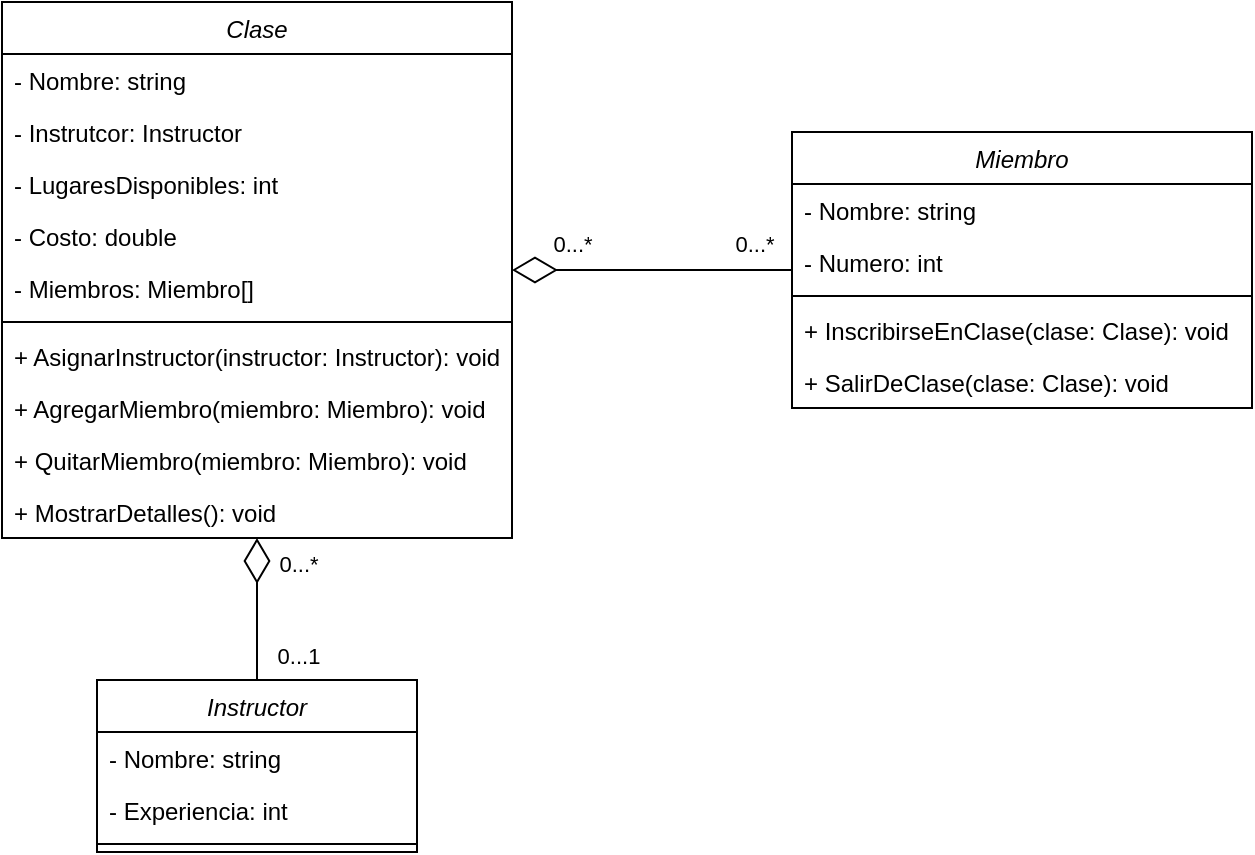 <mxfile version="24.7.14">
  <diagram id="C5RBs43oDa-KdzZeNtuy" name="Page-1">
    <mxGraphModel dx="880" dy="468" grid="1" gridSize="10" guides="1" tooltips="1" connect="1" arrows="1" fold="1" page="1" pageScale="1" pageWidth="827" pageHeight="1169" math="0" shadow="0">
      <root>
        <mxCell id="WIyWlLk6GJQsqaUBKTNV-0" />
        <mxCell id="WIyWlLk6GJQsqaUBKTNV-1" parent="WIyWlLk6GJQsqaUBKTNV-0" />
        <mxCell id="zkfFHV4jXpPFQw0GAbJ--0" value="Clase" style="swimlane;fontStyle=2;align=center;verticalAlign=top;childLayout=stackLayout;horizontal=1;startSize=26;horizontalStack=0;resizeParent=1;resizeLast=0;collapsible=1;marginBottom=0;rounded=0;shadow=0;strokeWidth=1;" parent="WIyWlLk6GJQsqaUBKTNV-1" vertex="1">
          <mxGeometry x="175" y="81" width="255" height="268" as="geometry">
            <mxRectangle x="230" y="140" width="160" height="26" as="alternateBounds" />
          </mxGeometry>
        </mxCell>
        <mxCell id="XdxXDXE4QcT2sNr2qDHc-20" value="- Nombre: string" style="text;align=left;verticalAlign=top;spacingLeft=4;spacingRight=4;overflow=hidden;rotatable=0;points=[[0,0.5],[1,0.5]];portConstraint=eastwest;" vertex="1" parent="zkfFHV4jXpPFQw0GAbJ--0">
          <mxGeometry y="26" width="255" height="26" as="geometry" />
        </mxCell>
        <mxCell id="zkfFHV4jXpPFQw0GAbJ--1" value="- Instrutcor: Instructor" style="text;align=left;verticalAlign=top;spacingLeft=4;spacingRight=4;overflow=hidden;rotatable=0;points=[[0,0.5],[1,0.5]];portConstraint=eastwest;" parent="zkfFHV4jXpPFQw0GAbJ--0" vertex="1">
          <mxGeometry y="52" width="255" height="26" as="geometry" />
        </mxCell>
        <mxCell id="XdxXDXE4QcT2sNr2qDHc-15" value="- LugaresDisponibles: int" style="text;align=left;verticalAlign=top;spacingLeft=4;spacingRight=4;overflow=hidden;rotatable=0;points=[[0,0.5],[1,0.5]];portConstraint=eastwest;" vertex="1" parent="zkfFHV4jXpPFQw0GAbJ--0">
          <mxGeometry y="78" width="255" height="26" as="geometry" />
        </mxCell>
        <mxCell id="XdxXDXE4QcT2sNr2qDHc-16" value="- Costo: double" style="text;align=left;verticalAlign=top;spacingLeft=4;spacingRight=4;overflow=hidden;rotatable=0;points=[[0,0.5],[1,0.5]];portConstraint=eastwest;" vertex="1" parent="zkfFHV4jXpPFQw0GAbJ--0">
          <mxGeometry y="104" width="255" height="26" as="geometry" />
        </mxCell>
        <mxCell id="XdxXDXE4QcT2sNr2qDHc-22" value="- Miembros: Miembro[]" style="text;align=left;verticalAlign=top;spacingLeft=4;spacingRight=4;overflow=hidden;rotatable=0;points=[[0,0.5],[1,0.5]];portConstraint=eastwest;" vertex="1" parent="zkfFHV4jXpPFQw0GAbJ--0">
          <mxGeometry y="130" width="255" height="26" as="geometry" />
        </mxCell>
        <mxCell id="zkfFHV4jXpPFQw0GAbJ--4" value="" style="line;html=1;strokeWidth=1;align=left;verticalAlign=middle;spacingTop=-1;spacingLeft=3;spacingRight=3;rotatable=0;labelPosition=right;points=[];portConstraint=eastwest;" parent="zkfFHV4jXpPFQw0GAbJ--0" vertex="1">
          <mxGeometry y="156" width="255" height="8" as="geometry" />
        </mxCell>
        <mxCell id="zkfFHV4jXpPFQw0GAbJ--5" value="+ AsignarInstructor(instructor: Instructor): void" style="text;align=left;verticalAlign=top;spacingLeft=4;spacingRight=4;overflow=hidden;rotatable=0;points=[[0,0.5],[1,0.5]];portConstraint=eastwest;" parent="zkfFHV4jXpPFQw0GAbJ--0" vertex="1">
          <mxGeometry y="164" width="255" height="26" as="geometry" />
        </mxCell>
        <mxCell id="XdxXDXE4QcT2sNr2qDHc-21" value="+ AgregarMiembro(miembro: Miembro): void" style="text;align=left;verticalAlign=top;spacingLeft=4;spacingRight=4;overflow=hidden;rotatable=0;points=[[0,0.5],[1,0.5]];portConstraint=eastwest;" vertex="1" parent="zkfFHV4jXpPFQw0GAbJ--0">
          <mxGeometry y="190" width="255" height="26" as="geometry" />
        </mxCell>
        <mxCell id="XdxXDXE4QcT2sNr2qDHc-25" value="+ QuitarMiembro(miembro: Miembro): void" style="text;align=left;verticalAlign=top;spacingLeft=4;spacingRight=4;overflow=hidden;rotatable=0;points=[[0,0.5],[1,0.5]];portConstraint=eastwest;" vertex="1" parent="zkfFHV4jXpPFQw0GAbJ--0">
          <mxGeometry y="216" width="255" height="26" as="geometry" />
        </mxCell>
        <mxCell id="XdxXDXE4QcT2sNr2qDHc-23" value="+ MostrarDetalles(): void" style="text;align=left;verticalAlign=top;spacingLeft=4;spacingRight=4;overflow=hidden;rotatable=0;points=[[0,0.5],[1,0.5]];portConstraint=eastwest;" vertex="1" parent="zkfFHV4jXpPFQw0GAbJ--0">
          <mxGeometry y="242" width="255" height="26" as="geometry" />
        </mxCell>
        <mxCell id="XdxXDXE4QcT2sNr2qDHc-0" value="Instructor" style="swimlane;fontStyle=2;align=center;verticalAlign=top;childLayout=stackLayout;horizontal=1;startSize=26;horizontalStack=0;resizeParent=1;resizeLast=0;collapsible=1;marginBottom=0;rounded=0;shadow=0;strokeWidth=1;" vertex="1" parent="WIyWlLk6GJQsqaUBKTNV-1">
          <mxGeometry x="222.5" y="420" width="160" height="86" as="geometry">
            <mxRectangle x="230" y="140" width="160" height="26" as="alternateBounds" />
          </mxGeometry>
        </mxCell>
        <mxCell id="XdxXDXE4QcT2sNr2qDHc-1" value="- Nombre: string" style="text;align=left;verticalAlign=top;spacingLeft=4;spacingRight=4;overflow=hidden;rotatable=0;points=[[0,0.5],[1,0.5]];portConstraint=eastwest;" vertex="1" parent="XdxXDXE4QcT2sNr2qDHc-0">
          <mxGeometry y="26" width="160" height="26" as="geometry" />
        </mxCell>
        <mxCell id="XdxXDXE4QcT2sNr2qDHc-17" value="- Experiencia: int" style="text;align=left;verticalAlign=top;spacingLeft=4;spacingRight=4;overflow=hidden;rotatable=0;points=[[0,0.5],[1,0.5]];portConstraint=eastwest;" vertex="1" parent="XdxXDXE4QcT2sNr2qDHc-0">
          <mxGeometry y="52" width="160" height="26" as="geometry" />
        </mxCell>
        <mxCell id="XdxXDXE4QcT2sNr2qDHc-2" value="" style="line;html=1;strokeWidth=1;align=left;verticalAlign=middle;spacingTop=-1;spacingLeft=3;spacingRight=3;rotatable=0;labelPosition=right;points=[];portConstraint=eastwest;" vertex="1" parent="XdxXDXE4QcT2sNr2qDHc-0">
          <mxGeometry y="78" width="160" height="8" as="geometry" />
        </mxCell>
        <mxCell id="XdxXDXE4QcT2sNr2qDHc-4" value="Miembro" style="swimlane;fontStyle=2;align=center;verticalAlign=top;childLayout=stackLayout;horizontal=1;startSize=26;horizontalStack=0;resizeParent=1;resizeLast=0;collapsible=1;marginBottom=0;rounded=0;shadow=0;strokeWidth=1;" vertex="1" parent="WIyWlLk6GJQsqaUBKTNV-1">
          <mxGeometry x="570" y="146" width="230" height="138" as="geometry">
            <mxRectangle x="230" y="140" width="160" height="26" as="alternateBounds" />
          </mxGeometry>
        </mxCell>
        <mxCell id="XdxXDXE4QcT2sNr2qDHc-18" value="- Nombre: string" style="text;align=left;verticalAlign=top;spacingLeft=4;spacingRight=4;overflow=hidden;rotatable=0;points=[[0,0.5],[1,0.5]];portConstraint=eastwest;" vertex="1" parent="XdxXDXE4QcT2sNr2qDHc-4">
          <mxGeometry y="26" width="230" height="26" as="geometry" />
        </mxCell>
        <mxCell id="XdxXDXE4QcT2sNr2qDHc-5" value="- Numero: int" style="text;align=left;verticalAlign=top;spacingLeft=4;spacingRight=4;overflow=hidden;rotatable=0;points=[[0,0.5],[1,0.5]];portConstraint=eastwest;" vertex="1" parent="XdxXDXE4QcT2sNr2qDHc-4">
          <mxGeometry y="52" width="230" height="26" as="geometry" />
        </mxCell>
        <mxCell id="XdxXDXE4QcT2sNr2qDHc-6" value="" style="line;html=1;strokeWidth=1;align=left;verticalAlign=middle;spacingTop=-1;spacingLeft=3;spacingRight=3;rotatable=0;labelPosition=right;points=[];portConstraint=eastwest;" vertex="1" parent="XdxXDXE4QcT2sNr2qDHc-4">
          <mxGeometry y="78" width="230" height="8" as="geometry" />
        </mxCell>
        <mxCell id="XdxXDXE4QcT2sNr2qDHc-7" value="+ InscribirseEnClase(clase: Clase): void" style="text;align=left;verticalAlign=top;spacingLeft=4;spacingRight=4;overflow=hidden;rotatable=0;points=[[0,0.5],[1,0.5]];portConstraint=eastwest;" vertex="1" parent="XdxXDXE4QcT2sNr2qDHc-4">
          <mxGeometry y="86" width="230" height="26" as="geometry" />
        </mxCell>
        <mxCell id="XdxXDXE4QcT2sNr2qDHc-26" value="+ SalirDeClase(clase: Clase): void" style="text;align=left;verticalAlign=top;spacingLeft=4;spacingRight=4;overflow=hidden;rotatable=0;points=[[0,0.5],[1,0.5]];portConstraint=eastwest;" vertex="1" parent="XdxXDXE4QcT2sNr2qDHc-4">
          <mxGeometry y="112" width="230" height="26" as="geometry" />
        </mxCell>
        <mxCell id="XdxXDXE4QcT2sNr2qDHc-8" value="" style="endArrow=none;html=1;rounded=0;startArrow=diamondThin;startFill=0;startSize=20;" edge="1" parent="WIyWlLk6GJQsqaUBKTNV-1" source="zkfFHV4jXpPFQw0GAbJ--0" target="XdxXDXE4QcT2sNr2qDHc-4">
          <mxGeometry width="50" height="50" relative="1" as="geometry">
            <mxPoint x="410" y="220" as="sourcePoint" />
            <mxPoint x="460" y="170" as="targetPoint" />
          </mxGeometry>
        </mxCell>
        <mxCell id="XdxXDXE4QcT2sNr2qDHc-12" value="0...*" style="edgeLabel;html=1;align=center;verticalAlign=middle;resizable=0;points=[];" vertex="1" connectable="0" parent="XdxXDXE4QcT2sNr2qDHc-8">
          <mxGeometry x="0.6" relative="1" as="geometry">
            <mxPoint x="9" y="-13" as="offset" />
          </mxGeometry>
        </mxCell>
        <mxCell id="XdxXDXE4QcT2sNr2qDHc-13" value="0...*" style="edgeLabel;html=1;align=center;verticalAlign=middle;resizable=0;points=[];" vertex="1" connectable="0" parent="XdxXDXE4QcT2sNr2qDHc-8">
          <mxGeometry x="-0.689" y="-3" relative="1" as="geometry">
            <mxPoint x="8" y="-16" as="offset" />
          </mxGeometry>
        </mxCell>
        <mxCell id="XdxXDXE4QcT2sNr2qDHc-9" value="" style="endArrow=diamondThin;html=1;rounded=0;endFill=0;endSize=20;" edge="1" parent="WIyWlLk6GJQsqaUBKTNV-1" source="XdxXDXE4QcT2sNr2qDHc-0" target="zkfFHV4jXpPFQw0GAbJ--0">
          <mxGeometry width="50" height="50" relative="1" as="geometry">
            <mxPoint x="150" y="280" as="sourcePoint" />
            <mxPoint x="200" y="230" as="targetPoint" />
          </mxGeometry>
        </mxCell>
        <mxCell id="XdxXDXE4QcT2sNr2qDHc-10" value="0...1" style="edgeLabel;html=1;align=center;verticalAlign=middle;resizable=0;points=[];" vertex="1" connectable="0" parent="XdxXDXE4QcT2sNr2qDHc-9">
          <mxGeometry x="-0.649" relative="1" as="geometry">
            <mxPoint x="20" as="offset" />
          </mxGeometry>
        </mxCell>
        <mxCell id="XdxXDXE4QcT2sNr2qDHc-14" value="0...*" style="edgeLabel;html=1;align=center;verticalAlign=middle;resizable=0;points=[];" vertex="1" connectable="0" parent="XdxXDXE4QcT2sNr2qDHc-9">
          <mxGeometry x="0.568" y="-1" relative="1" as="geometry">
            <mxPoint x="19" y="-3" as="offset" />
          </mxGeometry>
        </mxCell>
      </root>
    </mxGraphModel>
  </diagram>
</mxfile>
